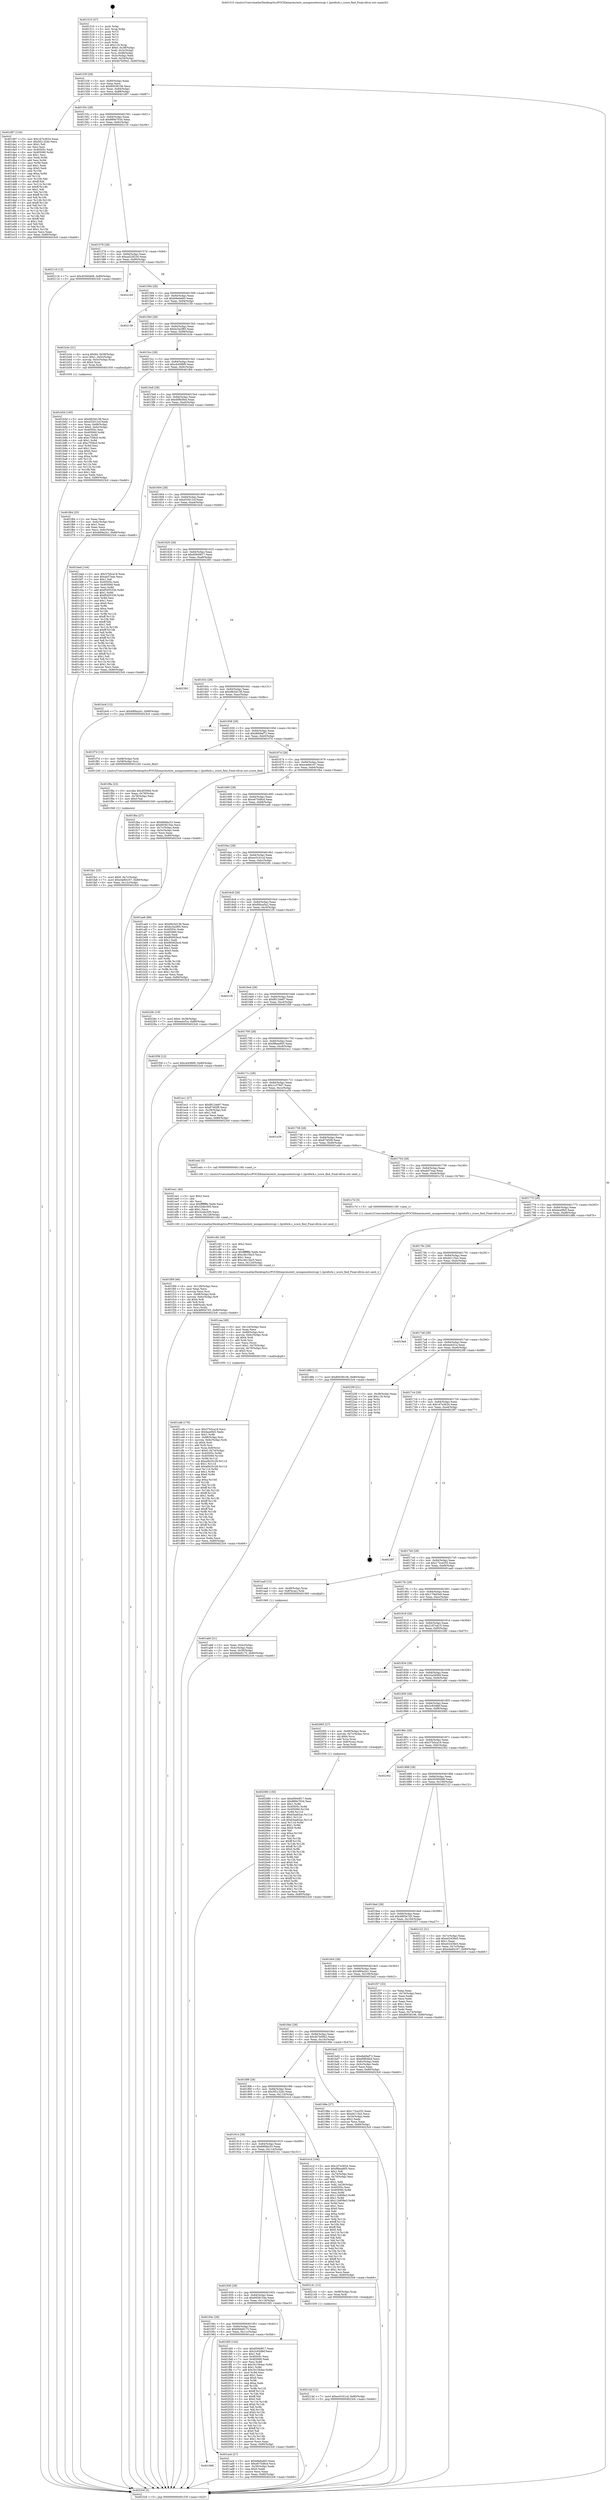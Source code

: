 digraph "0x401510" {
  label = "0x401510 (/mnt/c/Users/mathe/Desktop/tcc/POCII/binaries/extr_mongoosetestccgi-1.2prefork.c_score_find_Final-ollvm.out::main(0))"
  labelloc = "t"
  node[shape=record]

  Entry [label="",width=0.3,height=0.3,shape=circle,fillcolor=black,style=filled]
  "0x40153f" [label="{
     0x40153f [29]\l
     | [instrs]\l
     &nbsp;&nbsp;0x40153f \<+3\>: mov -0x80(%rbp),%eax\l
     &nbsp;&nbsp;0x401542 \<+2\>: mov %eax,%ecx\l
     &nbsp;&nbsp;0x401544 \<+6\>: sub $0x80038106,%ecx\l
     &nbsp;&nbsp;0x40154a \<+6\>: mov %eax,-0x84(%rbp)\l
     &nbsp;&nbsp;0x401550 \<+6\>: mov %ecx,-0x88(%rbp)\l
     &nbsp;&nbsp;0x401556 \<+6\>: je 0000000000401d97 \<main+0x887\>\l
  }"]
  "0x401d97" [label="{
     0x401d97 [134]\l
     | [instrs]\l
     &nbsp;&nbsp;0x401d97 \<+5\>: mov $0x167e3624,%eax\l
     &nbsp;&nbsp;0x401d9c \<+5\>: mov $0x5f2132dc,%ecx\l
     &nbsp;&nbsp;0x401da1 \<+2\>: mov $0x1,%dl\l
     &nbsp;&nbsp;0x401da3 \<+2\>: xor %esi,%esi\l
     &nbsp;&nbsp;0x401da5 \<+7\>: mov 0x40505c,%edi\l
     &nbsp;&nbsp;0x401dac \<+8\>: mov 0x405060,%r8d\l
     &nbsp;&nbsp;0x401db4 \<+3\>: sub $0x1,%esi\l
     &nbsp;&nbsp;0x401db7 \<+3\>: mov %edi,%r9d\l
     &nbsp;&nbsp;0x401dba \<+3\>: add %esi,%r9d\l
     &nbsp;&nbsp;0x401dbd \<+4\>: imul %r9d,%edi\l
     &nbsp;&nbsp;0x401dc1 \<+3\>: and $0x1,%edi\l
     &nbsp;&nbsp;0x401dc4 \<+3\>: cmp $0x0,%edi\l
     &nbsp;&nbsp;0x401dc7 \<+4\>: sete %r10b\l
     &nbsp;&nbsp;0x401dcb \<+4\>: cmp $0xa,%r8d\l
     &nbsp;&nbsp;0x401dcf \<+4\>: setl %r11b\l
     &nbsp;&nbsp;0x401dd3 \<+3\>: mov %r10b,%bl\l
     &nbsp;&nbsp;0x401dd6 \<+3\>: xor $0xff,%bl\l
     &nbsp;&nbsp;0x401dd9 \<+3\>: mov %r11b,%r14b\l
     &nbsp;&nbsp;0x401ddc \<+4\>: xor $0xff,%r14b\l
     &nbsp;&nbsp;0x401de0 \<+3\>: xor $0x1,%dl\l
     &nbsp;&nbsp;0x401de3 \<+3\>: mov %bl,%r15b\l
     &nbsp;&nbsp;0x401de6 \<+4\>: and $0xff,%r15b\l
     &nbsp;&nbsp;0x401dea \<+3\>: and %dl,%r10b\l
     &nbsp;&nbsp;0x401ded \<+3\>: mov %r14b,%r12b\l
     &nbsp;&nbsp;0x401df0 \<+4\>: and $0xff,%r12b\l
     &nbsp;&nbsp;0x401df4 \<+3\>: and %dl,%r11b\l
     &nbsp;&nbsp;0x401df7 \<+3\>: or %r10b,%r15b\l
     &nbsp;&nbsp;0x401dfa \<+3\>: or %r11b,%r12b\l
     &nbsp;&nbsp;0x401dfd \<+3\>: xor %r12b,%r15b\l
     &nbsp;&nbsp;0x401e00 \<+3\>: or %r14b,%bl\l
     &nbsp;&nbsp;0x401e03 \<+3\>: xor $0xff,%bl\l
     &nbsp;&nbsp;0x401e06 \<+3\>: or $0x1,%dl\l
     &nbsp;&nbsp;0x401e09 \<+2\>: and %dl,%bl\l
     &nbsp;&nbsp;0x401e0b \<+3\>: or %bl,%r15b\l
     &nbsp;&nbsp;0x401e0e \<+4\>: test $0x1,%r15b\l
     &nbsp;&nbsp;0x401e12 \<+3\>: cmovne %ecx,%eax\l
     &nbsp;&nbsp;0x401e15 \<+3\>: mov %eax,-0x80(%rbp)\l
     &nbsp;&nbsp;0x401e18 \<+5\>: jmp 00000000004023c6 \<main+0xeb6\>\l
  }"]
  "0x40155c" [label="{
     0x40155c [28]\l
     | [instrs]\l
     &nbsp;&nbsp;0x40155c \<+5\>: jmp 0000000000401561 \<main+0x51\>\l
     &nbsp;&nbsp;0x401561 \<+6\>: mov -0x84(%rbp),%eax\l
     &nbsp;&nbsp;0x401567 \<+5\>: sub $0x889e7034,%eax\l
     &nbsp;&nbsp;0x40156c \<+6\>: mov %eax,-0x8c(%rbp)\l
     &nbsp;&nbsp;0x401572 \<+6\>: je 0000000000402116 \<main+0xc06\>\l
  }"]
  Exit [label="",width=0.3,height=0.3,shape=circle,fillcolor=black,style=filled,peripheries=2]
  "0x402116" [label="{
     0x402116 [12]\l
     | [instrs]\l
     &nbsp;&nbsp;0x402116 \<+7\>: movl $0x45560dd8,-0x80(%rbp)\l
     &nbsp;&nbsp;0x40211d \<+5\>: jmp 00000000004023c6 \<main+0xeb6\>\l
  }"]
  "0x401578" [label="{
     0x401578 [28]\l
     | [instrs]\l
     &nbsp;&nbsp;0x401578 \<+5\>: jmp 000000000040157d \<main+0x6d\>\l
     &nbsp;&nbsp;0x40157d \<+6\>: mov -0x84(%rbp),%eax\l
     &nbsp;&nbsp;0x401583 \<+5\>: sub $0xaa528230,%eax\l
     &nbsp;&nbsp;0x401588 \<+6\>: mov %eax,-0x90(%rbp)\l
     &nbsp;&nbsp;0x40158e \<+6\>: je 0000000000402165 \<main+0xc55\>\l
  }"]
  "0x40214d" [label="{
     0x40214d [12]\l
     | [instrs]\l
     &nbsp;&nbsp;0x40214d \<+7\>: movl $0xec0161cd,-0x80(%rbp)\l
     &nbsp;&nbsp;0x402154 \<+5\>: jmp 00000000004023c6 \<main+0xeb6\>\l
  }"]
  "0x402165" [label="{
     0x402165\l
  }", style=dashed]
  "0x401594" [label="{
     0x401594 [28]\l
     | [instrs]\l
     &nbsp;&nbsp;0x401594 \<+5\>: jmp 0000000000401599 \<main+0x89\>\l
     &nbsp;&nbsp;0x401599 \<+6\>: mov -0x84(%rbp),%eax\l
     &nbsp;&nbsp;0x40159f \<+5\>: sub $0xb9e6afd3,%eax\l
     &nbsp;&nbsp;0x4015a4 \<+6\>: mov %eax,-0x94(%rbp)\l
     &nbsp;&nbsp;0x4015aa \<+6\>: je 0000000000402159 \<main+0xc49\>\l
  }"]
  "0x402080" [label="{
     0x402080 [150]\l
     | [instrs]\l
     &nbsp;&nbsp;0x402080 \<+5\>: mov $0xd5949f17,%edx\l
     &nbsp;&nbsp;0x402085 \<+5\>: mov $0x889e7034,%esi\l
     &nbsp;&nbsp;0x40208a \<+3\>: mov $0x1,%r8b\l
     &nbsp;&nbsp;0x40208d \<+8\>: mov 0x40505c,%r9d\l
     &nbsp;&nbsp;0x402095 \<+8\>: mov 0x405060,%r10d\l
     &nbsp;&nbsp;0x40209d \<+3\>: mov %r9d,%r11d\l
     &nbsp;&nbsp;0x4020a0 \<+7\>: add $0xb3aa62ac,%r11d\l
     &nbsp;&nbsp;0x4020a7 \<+4\>: sub $0x1,%r11d\l
     &nbsp;&nbsp;0x4020ab \<+7\>: sub $0xb3aa62ac,%r11d\l
     &nbsp;&nbsp;0x4020b2 \<+4\>: imul %r11d,%r9d\l
     &nbsp;&nbsp;0x4020b6 \<+4\>: and $0x1,%r9d\l
     &nbsp;&nbsp;0x4020ba \<+4\>: cmp $0x0,%r9d\l
     &nbsp;&nbsp;0x4020be \<+3\>: sete %bl\l
     &nbsp;&nbsp;0x4020c1 \<+4\>: cmp $0xa,%r10d\l
     &nbsp;&nbsp;0x4020c5 \<+4\>: setl %r14b\l
     &nbsp;&nbsp;0x4020c9 \<+3\>: mov %bl,%r15b\l
     &nbsp;&nbsp;0x4020cc \<+4\>: xor $0xff,%r15b\l
     &nbsp;&nbsp;0x4020d0 \<+3\>: mov %r14b,%r12b\l
     &nbsp;&nbsp;0x4020d3 \<+4\>: xor $0xff,%r12b\l
     &nbsp;&nbsp;0x4020d7 \<+4\>: xor $0x0,%r8b\l
     &nbsp;&nbsp;0x4020db \<+3\>: mov %r15b,%r13b\l
     &nbsp;&nbsp;0x4020de \<+4\>: and $0x0,%r13b\l
     &nbsp;&nbsp;0x4020e2 \<+3\>: and %r8b,%bl\l
     &nbsp;&nbsp;0x4020e5 \<+3\>: mov %r12b,%al\l
     &nbsp;&nbsp;0x4020e8 \<+2\>: and $0x0,%al\l
     &nbsp;&nbsp;0x4020ea \<+3\>: and %r8b,%r14b\l
     &nbsp;&nbsp;0x4020ed \<+3\>: or %bl,%r13b\l
     &nbsp;&nbsp;0x4020f0 \<+3\>: or %r14b,%al\l
     &nbsp;&nbsp;0x4020f3 \<+3\>: xor %al,%r13b\l
     &nbsp;&nbsp;0x4020f6 \<+3\>: or %r12b,%r15b\l
     &nbsp;&nbsp;0x4020f9 \<+4\>: xor $0xff,%r15b\l
     &nbsp;&nbsp;0x4020fd \<+4\>: or $0x0,%r8b\l
     &nbsp;&nbsp;0x402101 \<+3\>: and %r8b,%r15b\l
     &nbsp;&nbsp;0x402104 \<+3\>: or %r15b,%r13b\l
     &nbsp;&nbsp;0x402107 \<+4\>: test $0x1,%r13b\l
     &nbsp;&nbsp;0x40210b \<+3\>: cmovne %esi,%edx\l
     &nbsp;&nbsp;0x40210e \<+3\>: mov %edx,-0x80(%rbp)\l
     &nbsp;&nbsp;0x402111 \<+5\>: jmp 00000000004023c6 \<main+0xeb6\>\l
  }"]
  "0x402159" [label="{
     0x402159\l
  }", style=dashed]
  "0x4015b0" [label="{
     0x4015b0 [28]\l
     | [instrs]\l
     &nbsp;&nbsp;0x4015b0 \<+5\>: jmp 00000000004015b5 \<main+0xa5\>\l
     &nbsp;&nbsp;0x4015b5 \<+6\>: mov -0x84(%rbp),%eax\l
     &nbsp;&nbsp;0x4015bb \<+5\>: sub $0xbc5a2f65,%eax\l
     &nbsp;&nbsp;0x4015c0 \<+6\>: mov %eax,-0x98(%rbp)\l
     &nbsp;&nbsp;0x4015c6 \<+6\>: je 0000000000401b3e \<main+0x62e\>\l
  }"]
  "0x401fa1" [label="{
     0x401fa1 [25]\l
     | [instrs]\l
     &nbsp;&nbsp;0x401fa1 \<+7\>: movl $0x0,-0x7c(%rbp)\l
     &nbsp;&nbsp;0x401fa8 \<+7\>: movl $0xe4e84167,-0x80(%rbp)\l
     &nbsp;&nbsp;0x401faf \<+6\>: mov %eax,-0x12c(%rbp)\l
     &nbsp;&nbsp;0x401fb5 \<+5\>: jmp 00000000004023c6 \<main+0xeb6\>\l
  }"]
  "0x401b3e" [label="{
     0x401b3e [31]\l
     | [instrs]\l
     &nbsp;&nbsp;0x401b3e \<+8\>: movq $0x64,-0x58(%rbp)\l
     &nbsp;&nbsp;0x401b46 \<+7\>: movl $0x1,-0x5c(%rbp)\l
     &nbsp;&nbsp;0x401b4d \<+4\>: movslq -0x5c(%rbp),%rax\l
     &nbsp;&nbsp;0x401b51 \<+4\>: shl $0x4,%rax\l
     &nbsp;&nbsp;0x401b55 \<+3\>: mov %rax,%rdi\l
     &nbsp;&nbsp;0x401b58 \<+5\>: call 0000000000401050 \<malloc@plt\>\l
     | [calls]\l
     &nbsp;&nbsp;0x401050 \{1\} (unknown)\l
  }"]
  "0x4015cc" [label="{
     0x4015cc [28]\l
     | [instrs]\l
     &nbsp;&nbsp;0x4015cc \<+5\>: jmp 00000000004015d1 \<main+0xc1\>\l
     &nbsp;&nbsp;0x4015d1 \<+6\>: mov -0x84(%rbp),%eax\l
     &nbsp;&nbsp;0x4015d7 \<+5\>: sub $0xcb45f6f0,%eax\l
     &nbsp;&nbsp;0x4015dc \<+6\>: mov %eax,-0x9c(%rbp)\l
     &nbsp;&nbsp;0x4015e2 \<+6\>: je 0000000000401f64 \<main+0xa54\>\l
  }"]
  "0x401f8a" [label="{
     0x401f8a [23]\l
     | [instrs]\l
     &nbsp;&nbsp;0x401f8a \<+10\>: movabs $0x4030b6,%rdi\l
     &nbsp;&nbsp;0x401f94 \<+3\>: mov %eax,-0x78(%rbp)\l
     &nbsp;&nbsp;0x401f97 \<+3\>: mov -0x78(%rbp),%esi\l
     &nbsp;&nbsp;0x401f9a \<+2\>: mov $0x0,%al\l
     &nbsp;&nbsp;0x401f9c \<+5\>: call 0000000000401040 \<printf@plt\>\l
     | [calls]\l
     &nbsp;&nbsp;0x401040 \{1\} (unknown)\l
  }"]
  "0x401f64" [label="{
     0x401f64 [25]\l
     | [instrs]\l
     &nbsp;&nbsp;0x401f64 \<+2\>: xor %eax,%eax\l
     &nbsp;&nbsp;0x401f66 \<+3\>: mov -0x6c(%rbp),%ecx\l
     &nbsp;&nbsp;0x401f69 \<+3\>: sub $0x1,%eax\l
     &nbsp;&nbsp;0x401f6c \<+2\>: sub %eax,%ecx\l
     &nbsp;&nbsp;0x401f6e \<+3\>: mov %ecx,-0x6c(%rbp)\l
     &nbsp;&nbsp;0x401f71 \<+7\>: movl $0x48f4a2e1,-0x80(%rbp)\l
     &nbsp;&nbsp;0x401f78 \<+5\>: jmp 00000000004023c6 \<main+0xeb6\>\l
  }"]
  "0x4015e8" [label="{
     0x4015e8 [28]\l
     | [instrs]\l
     &nbsp;&nbsp;0x4015e8 \<+5\>: jmp 00000000004015ed \<main+0xdd\>\l
     &nbsp;&nbsp;0x4015ed \<+6\>: mov -0x84(%rbp),%eax\l
     &nbsp;&nbsp;0x4015f3 \<+5\>: sub $0xd0fb5fe4,%eax\l
     &nbsp;&nbsp;0x4015f8 \<+6\>: mov %eax,-0xa0(%rbp)\l
     &nbsp;&nbsp;0x4015fe \<+6\>: je 0000000000401bed \<main+0x6dd\>\l
  }"]
  "0x401f09" [label="{
     0x401f09 [46]\l
     | [instrs]\l
     &nbsp;&nbsp;0x401f09 \<+6\>: mov -0x128(%rbp),%ecx\l
     &nbsp;&nbsp;0x401f0f \<+3\>: imul %eax,%ecx\l
     &nbsp;&nbsp;0x401f12 \<+3\>: movslq %ecx,%rsi\l
     &nbsp;&nbsp;0x401f15 \<+4\>: mov -0x68(%rbp),%rdi\l
     &nbsp;&nbsp;0x401f19 \<+4\>: movslq -0x6c(%rbp),%r8\l
     &nbsp;&nbsp;0x401f1d \<+4\>: shl $0x4,%r8\l
     &nbsp;&nbsp;0x401f21 \<+3\>: add %r8,%rdi\l
     &nbsp;&nbsp;0x401f24 \<+4\>: mov 0x8(%rdi),%rdi\l
     &nbsp;&nbsp;0x401f28 \<+3\>: mov %rsi,(%rdi)\l
     &nbsp;&nbsp;0x401f2b \<+7\>: movl $0x4895e7d3,-0x80(%rbp)\l
     &nbsp;&nbsp;0x401f32 \<+5\>: jmp 00000000004023c6 \<main+0xeb6\>\l
  }"]
  "0x401bed" [label="{
     0x401bed [144]\l
     | [instrs]\l
     &nbsp;&nbsp;0x401bed \<+5\>: mov $0x37b5ca19,%eax\l
     &nbsp;&nbsp;0x401bf2 \<+5\>: mov $0xab57eae,%ecx\l
     &nbsp;&nbsp;0x401bf7 \<+2\>: mov $0x1,%dl\l
     &nbsp;&nbsp;0x401bf9 \<+7\>: mov 0x40505c,%esi\l
     &nbsp;&nbsp;0x401c00 \<+7\>: mov 0x405060,%edi\l
     &nbsp;&nbsp;0x401c07 \<+3\>: mov %esi,%r8d\l
     &nbsp;&nbsp;0x401c0a \<+7\>: add $0xf5455336,%r8d\l
     &nbsp;&nbsp;0x401c11 \<+4\>: sub $0x1,%r8d\l
     &nbsp;&nbsp;0x401c15 \<+7\>: sub $0xf5455336,%r8d\l
     &nbsp;&nbsp;0x401c1c \<+4\>: imul %r8d,%esi\l
     &nbsp;&nbsp;0x401c20 \<+3\>: and $0x1,%esi\l
     &nbsp;&nbsp;0x401c23 \<+3\>: cmp $0x0,%esi\l
     &nbsp;&nbsp;0x401c26 \<+4\>: sete %r9b\l
     &nbsp;&nbsp;0x401c2a \<+3\>: cmp $0xa,%edi\l
     &nbsp;&nbsp;0x401c2d \<+4\>: setl %r10b\l
     &nbsp;&nbsp;0x401c31 \<+3\>: mov %r9b,%r11b\l
     &nbsp;&nbsp;0x401c34 \<+4\>: xor $0xff,%r11b\l
     &nbsp;&nbsp;0x401c38 \<+3\>: mov %r10b,%bl\l
     &nbsp;&nbsp;0x401c3b \<+3\>: xor $0xff,%bl\l
     &nbsp;&nbsp;0x401c3e \<+3\>: xor $0x1,%dl\l
     &nbsp;&nbsp;0x401c41 \<+3\>: mov %r11b,%r14b\l
     &nbsp;&nbsp;0x401c44 \<+4\>: and $0xff,%r14b\l
     &nbsp;&nbsp;0x401c48 \<+3\>: and %dl,%r9b\l
     &nbsp;&nbsp;0x401c4b \<+3\>: mov %bl,%r15b\l
     &nbsp;&nbsp;0x401c4e \<+4\>: and $0xff,%r15b\l
     &nbsp;&nbsp;0x401c52 \<+3\>: and %dl,%r10b\l
     &nbsp;&nbsp;0x401c55 \<+3\>: or %r9b,%r14b\l
     &nbsp;&nbsp;0x401c58 \<+3\>: or %r10b,%r15b\l
     &nbsp;&nbsp;0x401c5b \<+3\>: xor %r15b,%r14b\l
     &nbsp;&nbsp;0x401c5e \<+3\>: or %bl,%r11b\l
     &nbsp;&nbsp;0x401c61 \<+4\>: xor $0xff,%r11b\l
     &nbsp;&nbsp;0x401c65 \<+3\>: or $0x1,%dl\l
     &nbsp;&nbsp;0x401c68 \<+3\>: and %dl,%r11b\l
     &nbsp;&nbsp;0x401c6b \<+3\>: or %r11b,%r14b\l
     &nbsp;&nbsp;0x401c6e \<+4\>: test $0x1,%r14b\l
     &nbsp;&nbsp;0x401c72 \<+3\>: cmovne %ecx,%eax\l
     &nbsp;&nbsp;0x401c75 \<+3\>: mov %eax,-0x80(%rbp)\l
     &nbsp;&nbsp;0x401c78 \<+5\>: jmp 00000000004023c6 \<main+0xeb6\>\l
  }"]
  "0x401604" [label="{
     0x401604 [28]\l
     | [instrs]\l
     &nbsp;&nbsp;0x401604 \<+5\>: jmp 0000000000401609 \<main+0xf9\>\l
     &nbsp;&nbsp;0x401609 \<+6\>: mov -0x84(%rbp),%eax\l
     &nbsp;&nbsp;0x40160f \<+5\>: sub $0xd33012cf,%eax\l
     &nbsp;&nbsp;0x401614 \<+6\>: mov %eax,-0xa4(%rbp)\l
     &nbsp;&nbsp;0x40161a \<+6\>: je 0000000000401bc6 \<main+0x6b6\>\l
  }"]
  "0x401ee1" [label="{
     0x401ee1 [40]\l
     | [instrs]\l
     &nbsp;&nbsp;0x401ee1 \<+5\>: mov $0x2,%ecx\l
     &nbsp;&nbsp;0x401ee6 \<+1\>: cltd\l
     &nbsp;&nbsp;0x401ee7 \<+2\>: idiv %ecx\l
     &nbsp;&nbsp;0x401ee9 \<+6\>: imul $0xfffffffe,%edx,%ecx\l
     &nbsp;&nbsp;0x401eef \<+6\>: sub $0x32ebc505,%ecx\l
     &nbsp;&nbsp;0x401ef5 \<+3\>: add $0x1,%ecx\l
     &nbsp;&nbsp;0x401ef8 \<+6\>: add $0x32ebc505,%ecx\l
     &nbsp;&nbsp;0x401efe \<+6\>: mov %ecx,-0x128(%rbp)\l
     &nbsp;&nbsp;0x401f04 \<+5\>: call 0000000000401160 \<next_i\>\l
     | [calls]\l
     &nbsp;&nbsp;0x401160 \{1\} (/mnt/c/Users/mathe/Desktop/tcc/POCII/binaries/extr_mongoosetestccgi-1.2prefork.c_score_find_Final-ollvm.out::next_i)\l
  }"]
  "0x401bc6" [label="{
     0x401bc6 [12]\l
     | [instrs]\l
     &nbsp;&nbsp;0x401bc6 \<+7\>: movl $0x48f4a2e1,-0x80(%rbp)\l
     &nbsp;&nbsp;0x401bcd \<+5\>: jmp 00000000004023c6 \<main+0xeb6\>\l
  }"]
  "0x401620" [label="{
     0x401620 [28]\l
     | [instrs]\l
     &nbsp;&nbsp;0x401620 \<+5\>: jmp 0000000000401625 \<main+0x115\>\l
     &nbsp;&nbsp;0x401625 \<+6\>: mov -0x84(%rbp),%eax\l
     &nbsp;&nbsp;0x40162b \<+5\>: sub $0xd5949f17,%eax\l
     &nbsp;&nbsp;0x401630 \<+6\>: mov %eax,-0xa8(%rbp)\l
     &nbsp;&nbsp;0x401636 \<+6\>: je 0000000000402393 \<main+0xe83\>\l
  }"]
  "0x401cdb" [label="{
     0x401cdb [176]\l
     | [instrs]\l
     &nbsp;&nbsp;0x401cdb \<+5\>: mov $0x37b5ca19,%ecx\l
     &nbsp;&nbsp;0x401ce0 \<+5\>: mov $0xbea0fe5,%edx\l
     &nbsp;&nbsp;0x401ce5 \<+3\>: mov $0x1,%r8b\l
     &nbsp;&nbsp;0x401ce8 \<+4\>: mov -0x68(%rbp),%rsi\l
     &nbsp;&nbsp;0x401cec \<+4\>: movslq -0x6c(%rbp),%rdi\l
     &nbsp;&nbsp;0x401cf0 \<+4\>: shl $0x4,%rdi\l
     &nbsp;&nbsp;0x401cf4 \<+3\>: add %rdi,%rsi\l
     &nbsp;&nbsp;0x401cf7 \<+4\>: mov %rax,0x8(%rsi)\l
     &nbsp;&nbsp;0x401cfb \<+7\>: movl $0x0,-0x74(%rbp)\l
     &nbsp;&nbsp;0x401d02 \<+8\>: mov 0x40505c,%r9d\l
     &nbsp;&nbsp;0x401d0a \<+8\>: mov 0x405060,%r10d\l
     &nbsp;&nbsp;0x401d12 \<+3\>: mov %r9d,%r11d\l
     &nbsp;&nbsp;0x401d15 \<+7\>: sub $0xa0b25c28,%r11d\l
     &nbsp;&nbsp;0x401d1c \<+4\>: sub $0x1,%r11d\l
     &nbsp;&nbsp;0x401d20 \<+7\>: add $0xa0b25c28,%r11d\l
     &nbsp;&nbsp;0x401d27 \<+4\>: imul %r11d,%r9d\l
     &nbsp;&nbsp;0x401d2b \<+4\>: and $0x1,%r9d\l
     &nbsp;&nbsp;0x401d2f \<+4\>: cmp $0x0,%r9d\l
     &nbsp;&nbsp;0x401d33 \<+3\>: sete %bl\l
     &nbsp;&nbsp;0x401d36 \<+4\>: cmp $0xa,%r10d\l
     &nbsp;&nbsp;0x401d3a \<+4\>: setl %r14b\l
     &nbsp;&nbsp;0x401d3e \<+3\>: mov %bl,%r15b\l
     &nbsp;&nbsp;0x401d41 \<+4\>: xor $0xff,%r15b\l
     &nbsp;&nbsp;0x401d45 \<+3\>: mov %r14b,%r12b\l
     &nbsp;&nbsp;0x401d48 \<+4\>: xor $0xff,%r12b\l
     &nbsp;&nbsp;0x401d4c \<+4\>: xor $0x1,%r8b\l
     &nbsp;&nbsp;0x401d50 \<+3\>: mov %r15b,%r13b\l
     &nbsp;&nbsp;0x401d53 \<+4\>: and $0xff,%r13b\l
     &nbsp;&nbsp;0x401d57 \<+3\>: and %r8b,%bl\l
     &nbsp;&nbsp;0x401d5a \<+3\>: mov %r12b,%al\l
     &nbsp;&nbsp;0x401d5d \<+2\>: and $0xff,%al\l
     &nbsp;&nbsp;0x401d5f \<+3\>: and %r8b,%r14b\l
     &nbsp;&nbsp;0x401d62 \<+3\>: or %bl,%r13b\l
     &nbsp;&nbsp;0x401d65 \<+3\>: or %r14b,%al\l
     &nbsp;&nbsp;0x401d68 \<+3\>: xor %al,%r13b\l
     &nbsp;&nbsp;0x401d6b \<+3\>: or %r12b,%r15b\l
     &nbsp;&nbsp;0x401d6e \<+4\>: xor $0xff,%r15b\l
     &nbsp;&nbsp;0x401d72 \<+4\>: or $0x1,%r8b\l
     &nbsp;&nbsp;0x401d76 \<+3\>: and %r8b,%r15b\l
     &nbsp;&nbsp;0x401d79 \<+3\>: or %r15b,%r13b\l
     &nbsp;&nbsp;0x401d7c \<+4\>: test $0x1,%r13b\l
     &nbsp;&nbsp;0x401d80 \<+3\>: cmovne %edx,%ecx\l
     &nbsp;&nbsp;0x401d83 \<+3\>: mov %ecx,-0x80(%rbp)\l
     &nbsp;&nbsp;0x401d86 \<+5\>: jmp 00000000004023c6 \<main+0xeb6\>\l
  }"]
  "0x402393" [label="{
     0x402393\l
  }", style=dashed]
  "0x40163c" [label="{
     0x40163c [28]\l
     | [instrs]\l
     &nbsp;&nbsp;0x40163c \<+5\>: jmp 0000000000401641 \<main+0x131\>\l
     &nbsp;&nbsp;0x401641 \<+6\>: mov -0x84(%rbp),%eax\l
     &nbsp;&nbsp;0x401647 \<+5\>: sub $0xd9c5d138,%eax\l
     &nbsp;&nbsp;0x40164c \<+6\>: mov %eax,-0xac(%rbp)\l
     &nbsp;&nbsp;0x401652 \<+6\>: je 00000000004022cc \<main+0xdbc\>\l
  }"]
  "0x401caa" [label="{
     0x401caa [49]\l
     | [instrs]\l
     &nbsp;&nbsp;0x401caa \<+6\>: mov -0x124(%rbp),%ecx\l
     &nbsp;&nbsp;0x401cb0 \<+3\>: imul %eax,%ecx\l
     &nbsp;&nbsp;0x401cb3 \<+4\>: mov -0x68(%rbp),%rsi\l
     &nbsp;&nbsp;0x401cb7 \<+4\>: movslq -0x6c(%rbp),%rdi\l
     &nbsp;&nbsp;0x401cbb \<+4\>: shl $0x4,%rdi\l
     &nbsp;&nbsp;0x401cbf \<+3\>: add %rdi,%rsi\l
     &nbsp;&nbsp;0x401cc2 \<+2\>: mov %ecx,(%rsi)\l
     &nbsp;&nbsp;0x401cc4 \<+7\>: movl $0x1,-0x70(%rbp)\l
     &nbsp;&nbsp;0x401ccb \<+4\>: movslq -0x70(%rbp),%rsi\l
     &nbsp;&nbsp;0x401ccf \<+4\>: shl $0x3,%rsi\l
     &nbsp;&nbsp;0x401cd3 \<+3\>: mov %rsi,%rdi\l
     &nbsp;&nbsp;0x401cd6 \<+5\>: call 0000000000401050 \<malloc@plt\>\l
     | [calls]\l
     &nbsp;&nbsp;0x401050 \{1\} (unknown)\l
  }"]
  "0x4022cc" [label="{
     0x4022cc\l
  }", style=dashed]
  "0x401658" [label="{
     0x401658 [28]\l
     | [instrs]\l
     &nbsp;&nbsp;0x401658 \<+5\>: jmp 000000000040165d \<main+0x14d\>\l
     &nbsp;&nbsp;0x40165d \<+6\>: mov -0x84(%rbp),%eax\l
     &nbsp;&nbsp;0x401663 \<+5\>: sub $0xdb69ef72,%eax\l
     &nbsp;&nbsp;0x401668 \<+6\>: mov %eax,-0xb0(%rbp)\l
     &nbsp;&nbsp;0x40166e \<+6\>: je 0000000000401f7d \<main+0xa6d\>\l
  }"]
  "0x401c82" [label="{
     0x401c82 [40]\l
     | [instrs]\l
     &nbsp;&nbsp;0x401c82 \<+5\>: mov $0x2,%ecx\l
     &nbsp;&nbsp;0x401c87 \<+1\>: cltd\l
     &nbsp;&nbsp;0x401c88 \<+2\>: idiv %ecx\l
     &nbsp;&nbsp;0x401c8a \<+6\>: imul $0xfffffffe,%edx,%ecx\l
     &nbsp;&nbsp;0x401c90 \<+6\>: sub $0xc4b15bc5,%ecx\l
     &nbsp;&nbsp;0x401c96 \<+3\>: add $0x1,%ecx\l
     &nbsp;&nbsp;0x401c99 \<+6\>: add $0xc4b15bc5,%ecx\l
     &nbsp;&nbsp;0x401c9f \<+6\>: mov %ecx,-0x124(%rbp)\l
     &nbsp;&nbsp;0x401ca5 \<+5\>: call 0000000000401160 \<next_i\>\l
     | [calls]\l
     &nbsp;&nbsp;0x401160 \{1\} (/mnt/c/Users/mathe/Desktop/tcc/POCII/binaries/extr_mongoosetestccgi-1.2prefork.c_score_find_Final-ollvm.out::next_i)\l
  }"]
  "0x401f7d" [label="{
     0x401f7d [13]\l
     | [instrs]\l
     &nbsp;&nbsp;0x401f7d \<+4\>: mov -0x68(%rbp),%rdi\l
     &nbsp;&nbsp;0x401f81 \<+4\>: mov -0x58(%rbp),%rsi\l
     &nbsp;&nbsp;0x401f85 \<+5\>: call 0000000000401240 \<score_find\>\l
     | [calls]\l
     &nbsp;&nbsp;0x401240 \{1\} (/mnt/c/Users/mathe/Desktop/tcc/POCII/binaries/extr_mongoosetestccgi-1.2prefork.c_score_find_Final-ollvm.out::score_find)\l
  }"]
  "0x401674" [label="{
     0x401674 [28]\l
     | [instrs]\l
     &nbsp;&nbsp;0x401674 \<+5\>: jmp 0000000000401679 \<main+0x169\>\l
     &nbsp;&nbsp;0x401679 \<+6\>: mov -0x84(%rbp),%eax\l
     &nbsp;&nbsp;0x40167f \<+5\>: sub $0xe4e84167,%eax\l
     &nbsp;&nbsp;0x401684 \<+6\>: mov %eax,-0xb4(%rbp)\l
     &nbsp;&nbsp;0x40168a \<+6\>: je 0000000000401fba \<main+0xaaa\>\l
  }"]
  "0x401b5d" [label="{
     0x401b5d [105]\l
     | [instrs]\l
     &nbsp;&nbsp;0x401b5d \<+5\>: mov $0xd9c5d138,%ecx\l
     &nbsp;&nbsp;0x401b62 \<+5\>: mov $0xd33012cf,%edx\l
     &nbsp;&nbsp;0x401b67 \<+4\>: mov %rax,-0x68(%rbp)\l
     &nbsp;&nbsp;0x401b6b \<+7\>: movl $0x0,-0x6c(%rbp)\l
     &nbsp;&nbsp;0x401b72 \<+7\>: mov 0x40505c,%esi\l
     &nbsp;&nbsp;0x401b79 \<+8\>: mov 0x405060,%r8d\l
     &nbsp;&nbsp;0x401b81 \<+3\>: mov %esi,%r9d\l
     &nbsp;&nbsp;0x401b84 \<+7\>: add $0xc7f38c0,%r9d\l
     &nbsp;&nbsp;0x401b8b \<+4\>: sub $0x1,%r9d\l
     &nbsp;&nbsp;0x401b8f \<+7\>: sub $0xc7f38c0,%r9d\l
     &nbsp;&nbsp;0x401b96 \<+4\>: imul %r9d,%esi\l
     &nbsp;&nbsp;0x401b9a \<+3\>: and $0x1,%esi\l
     &nbsp;&nbsp;0x401b9d \<+3\>: cmp $0x0,%esi\l
     &nbsp;&nbsp;0x401ba0 \<+4\>: sete %r10b\l
     &nbsp;&nbsp;0x401ba4 \<+4\>: cmp $0xa,%r8d\l
     &nbsp;&nbsp;0x401ba8 \<+4\>: setl %r11b\l
     &nbsp;&nbsp;0x401bac \<+3\>: mov %r10b,%bl\l
     &nbsp;&nbsp;0x401baf \<+3\>: and %r11b,%bl\l
     &nbsp;&nbsp;0x401bb2 \<+3\>: xor %r11b,%r10b\l
     &nbsp;&nbsp;0x401bb5 \<+3\>: or %r10b,%bl\l
     &nbsp;&nbsp;0x401bb8 \<+3\>: test $0x1,%bl\l
     &nbsp;&nbsp;0x401bbb \<+3\>: cmovne %edx,%ecx\l
     &nbsp;&nbsp;0x401bbe \<+3\>: mov %ecx,-0x80(%rbp)\l
     &nbsp;&nbsp;0x401bc1 \<+5\>: jmp 00000000004023c6 \<main+0xeb6\>\l
  }"]
  "0x401fba" [label="{
     0x401fba [27]\l
     | [instrs]\l
     &nbsp;&nbsp;0x401fba \<+5\>: mov $0x66f4bc53,%eax\l
     &nbsp;&nbsp;0x401fbf \<+5\>: mov $0x6938154e,%ecx\l
     &nbsp;&nbsp;0x401fc4 \<+3\>: mov -0x7c(%rbp),%edx\l
     &nbsp;&nbsp;0x401fc7 \<+3\>: cmp -0x5c(%rbp),%edx\l
     &nbsp;&nbsp;0x401fca \<+3\>: cmovl %ecx,%eax\l
     &nbsp;&nbsp;0x401fcd \<+3\>: mov %eax,-0x80(%rbp)\l
     &nbsp;&nbsp;0x401fd0 \<+5\>: jmp 00000000004023c6 \<main+0xeb6\>\l
  }"]
  "0x401690" [label="{
     0x401690 [28]\l
     | [instrs]\l
     &nbsp;&nbsp;0x401690 \<+5\>: jmp 0000000000401695 \<main+0x185\>\l
     &nbsp;&nbsp;0x401695 \<+6\>: mov -0x84(%rbp),%eax\l
     &nbsp;&nbsp;0x40169b \<+5\>: sub $0xe675d8cd,%eax\l
     &nbsp;&nbsp;0x4016a0 \<+6\>: mov %eax,-0xb8(%rbp)\l
     &nbsp;&nbsp;0x4016a6 \<+6\>: je 0000000000401ae6 \<main+0x5d6\>\l
  }"]
  "0x401968" [label="{
     0x401968\l
  }", style=dashed]
  "0x401ae6" [label="{
     0x401ae6 [88]\l
     | [instrs]\l
     &nbsp;&nbsp;0x401ae6 \<+5\>: mov $0xd9c5d138,%eax\l
     &nbsp;&nbsp;0x401aeb \<+5\>: mov $0xbc5a2f65,%ecx\l
     &nbsp;&nbsp;0x401af0 \<+7\>: mov 0x40505c,%edx\l
     &nbsp;&nbsp;0x401af7 \<+7\>: mov 0x405060,%esi\l
     &nbsp;&nbsp;0x401afe \<+2\>: mov %edx,%edi\l
     &nbsp;&nbsp;0x401b00 \<+6\>: add $0x86082bcd,%edi\l
     &nbsp;&nbsp;0x401b06 \<+3\>: sub $0x1,%edi\l
     &nbsp;&nbsp;0x401b09 \<+6\>: sub $0x86082bcd,%edi\l
     &nbsp;&nbsp;0x401b0f \<+3\>: imul %edi,%edx\l
     &nbsp;&nbsp;0x401b12 \<+3\>: and $0x1,%edx\l
     &nbsp;&nbsp;0x401b15 \<+3\>: cmp $0x0,%edx\l
     &nbsp;&nbsp;0x401b18 \<+4\>: sete %r8b\l
     &nbsp;&nbsp;0x401b1c \<+3\>: cmp $0xa,%esi\l
     &nbsp;&nbsp;0x401b1f \<+4\>: setl %r9b\l
     &nbsp;&nbsp;0x401b23 \<+3\>: mov %r8b,%r10b\l
     &nbsp;&nbsp;0x401b26 \<+3\>: and %r9b,%r10b\l
     &nbsp;&nbsp;0x401b29 \<+3\>: xor %r9b,%r8b\l
     &nbsp;&nbsp;0x401b2c \<+3\>: or %r8b,%r10b\l
     &nbsp;&nbsp;0x401b2f \<+4\>: test $0x1,%r10b\l
     &nbsp;&nbsp;0x401b33 \<+3\>: cmovne %ecx,%eax\l
     &nbsp;&nbsp;0x401b36 \<+3\>: mov %eax,-0x80(%rbp)\l
     &nbsp;&nbsp;0x401b39 \<+5\>: jmp 00000000004023c6 \<main+0xeb6\>\l
  }"]
  "0x4016ac" [label="{
     0x4016ac [28]\l
     | [instrs]\l
     &nbsp;&nbsp;0x4016ac \<+5\>: jmp 00000000004016b1 \<main+0x1a1\>\l
     &nbsp;&nbsp;0x4016b1 \<+6\>: mov -0x84(%rbp),%eax\l
     &nbsp;&nbsp;0x4016b7 \<+5\>: sub $0xec0161cd,%eax\l
     &nbsp;&nbsp;0x4016bc \<+6\>: mov %eax,-0xbc(%rbp)\l
     &nbsp;&nbsp;0x4016c2 \<+6\>: je 000000000040228c \<main+0xd7c\>\l
  }"]
  "0x401acb" [label="{
     0x401acb [27]\l
     | [instrs]\l
     &nbsp;&nbsp;0x401acb \<+5\>: mov $0xb9e6afd3,%eax\l
     &nbsp;&nbsp;0x401ad0 \<+5\>: mov $0xe675d8cd,%ecx\l
     &nbsp;&nbsp;0x401ad5 \<+3\>: mov -0x30(%rbp),%edx\l
     &nbsp;&nbsp;0x401ad8 \<+3\>: cmp $0x0,%edx\l
     &nbsp;&nbsp;0x401adb \<+3\>: cmove %ecx,%eax\l
     &nbsp;&nbsp;0x401ade \<+3\>: mov %eax,-0x80(%rbp)\l
     &nbsp;&nbsp;0x401ae1 \<+5\>: jmp 00000000004023c6 \<main+0xeb6\>\l
  }"]
  "0x40228c" [label="{
     0x40228c [19]\l
     | [instrs]\l
     &nbsp;&nbsp;0x40228c \<+7\>: movl $0x0,-0x38(%rbp)\l
     &nbsp;&nbsp;0x402293 \<+7\>: movl $0xea4cf1a,-0x80(%rbp)\l
     &nbsp;&nbsp;0x40229a \<+5\>: jmp 00000000004023c6 \<main+0xeb6\>\l
  }"]
  "0x4016c8" [label="{
     0x4016c8 [28]\l
     | [instrs]\l
     &nbsp;&nbsp;0x4016c8 \<+5\>: jmp 00000000004016cd \<main+0x1bd\>\l
     &nbsp;&nbsp;0x4016cd \<+6\>: mov -0x84(%rbp),%eax\l
     &nbsp;&nbsp;0x4016d3 \<+5\>: sub $0xf0bca5a2,%eax\l
     &nbsp;&nbsp;0x4016d8 \<+6\>: mov %eax,-0xc0(%rbp)\l
     &nbsp;&nbsp;0x4016de \<+6\>: je 00000000004021f5 \<main+0xce5\>\l
  }"]
  "0x40194c" [label="{
     0x40194c [28]\l
     | [instrs]\l
     &nbsp;&nbsp;0x40194c \<+5\>: jmp 0000000000401951 \<main+0x441\>\l
     &nbsp;&nbsp;0x401951 \<+6\>: mov -0x84(%rbp),%eax\l
     &nbsp;&nbsp;0x401957 \<+5\>: sub $0x69de6175,%eax\l
     &nbsp;&nbsp;0x40195c \<+6\>: mov %eax,-0x11c(%rbp)\l
     &nbsp;&nbsp;0x401962 \<+6\>: je 0000000000401acb \<main+0x5bb\>\l
  }"]
  "0x4021f5" [label="{
     0x4021f5\l
  }", style=dashed]
  "0x4016e4" [label="{
     0x4016e4 [28]\l
     | [instrs]\l
     &nbsp;&nbsp;0x4016e4 \<+5\>: jmp 00000000004016e9 \<main+0x1d9\>\l
     &nbsp;&nbsp;0x4016e9 \<+6\>: mov -0x84(%rbp),%eax\l
     &nbsp;&nbsp;0x4016ef \<+5\>: sub $0xf8124e87,%eax\l
     &nbsp;&nbsp;0x4016f4 \<+6\>: mov %eax,-0xc4(%rbp)\l
     &nbsp;&nbsp;0x4016fa \<+6\>: je 0000000000401f58 \<main+0xa48\>\l
  }"]
  "0x401fd5" [label="{
     0x401fd5 [144]\l
     | [instrs]\l
     &nbsp;&nbsp;0x401fd5 \<+5\>: mov $0xd5949f17,%eax\l
     &nbsp;&nbsp;0x401fda \<+5\>: mov $0x2c93dfef,%ecx\l
     &nbsp;&nbsp;0x401fdf \<+2\>: mov $0x1,%dl\l
     &nbsp;&nbsp;0x401fe1 \<+7\>: mov 0x40505c,%esi\l
     &nbsp;&nbsp;0x401fe8 \<+7\>: mov 0x405060,%edi\l
     &nbsp;&nbsp;0x401fef \<+3\>: mov %esi,%r8d\l
     &nbsp;&nbsp;0x401ff2 \<+7\>: sub $0x341564ac,%r8d\l
     &nbsp;&nbsp;0x401ff9 \<+4\>: sub $0x1,%r8d\l
     &nbsp;&nbsp;0x401ffd \<+7\>: add $0x341564ac,%r8d\l
     &nbsp;&nbsp;0x402004 \<+4\>: imul %r8d,%esi\l
     &nbsp;&nbsp;0x402008 \<+3\>: and $0x1,%esi\l
     &nbsp;&nbsp;0x40200b \<+3\>: cmp $0x0,%esi\l
     &nbsp;&nbsp;0x40200e \<+4\>: sete %r9b\l
     &nbsp;&nbsp;0x402012 \<+3\>: cmp $0xa,%edi\l
     &nbsp;&nbsp;0x402015 \<+4\>: setl %r10b\l
     &nbsp;&nbsp;0x402019 \<+3\>: mov %r9b,%r11b\l
     &nbsp;&nbsp;0x40201c \<+4\>: xor $0xff,%r11b\l
     &nbsp;&nbsp;0x402020 \<+3\>: mov %r10b,%bl\l
     &nbsp;&nbsp;0x402023 \<+3\>: xor $0xff,%bl\l
     &nbsp;&nbsp;0x402026 \<+3\>: xor $0x0,%dl\l
     &nbsp;&nbsp;0x402029 \<+3\>: mov %r11b,%r14b\l
     &nbsp;&nbsp;0x40202c \<+4\>: and $0x0,%r14b\l
     &nbsp;&nbsp;0x402030 \<+3\>: and %dl,%r9b\l
     &nbsp;&nbsp;0x402033 \<+3\>: mov %bl,%r15b\l
     &nbsp;&nbsp;0x402036 \<+4\>: and $0x0,%r15b\l
     &nbsp;&nbsp;0x40203a \<+3\>: and %dl,%r10b\l
     &nbsp;&nbsp;0x40203d \<+3\>: or %r9b,%r14b\l
     &nbsp;&nbsp;0x402040 \<+3\>: or %r10b,%r15b\l
     &nbsp;&nbsp;0x402043 \<+3\>: xor %r15b,%r14b\l
     &nbsp;&nbsp;0x402046 \<+3\>: or %bl,%r11b\l
     &nbsp;&nbsp;0x402049 \<+4\>: xor $0xff,%r11b\l
     &nbsp;&nbsp;0x40204d \<+3\>: or $0x0,%dl\l
     &nbsp;&nbsp;0x402050 \<+3\>: and %dl,%r11b\l
     &nbsp;&nbsp;0x402053 \<+3\>: or %r11b,%r14b\l
     &nbsp;&nbsp;0x402056 \<+4\>: test $0x1,%r14b\l
     &nbsp;&nbsp;0x40205a \<+3\>: cmovne %ecx,%eax\l
     &nbsp;&nbsp;0x40205d \<+3\>: mov %eax,-0x80(%rbp)\l
     &nbsp;&nbsp;0x402060 \<+5\>: jmp 00000000004023c6 \<main+0xeb6\>\l
  }"]
  "0x401f58" [label="{
     0x401f58 [12]\l
     | [instrs]\l
     &nbsp;&nbsp;0x401f58 \<+7\>: movl $0xcb45f6f0,-0x80(%rbp)\l
     &nbsp;&nbsp;0x401f5f \<+5\>: jmp 00000000004023c6 \<main+0xeb6\>\l
  }"]
  "0x401700" [label="{
     0x401700 [28]\l
     | [instrs]\l
     &nbsp;&nbsp;0x401700 \<+5\>: jmp 0000000000401705 \<main+0x1f5\>\l
     &nbsp;&nbsp;0x401705 \<+6\>: mov -0x84(%rbp),%eax\l
     &nbsp;&nbsp;0x40170b \<+5\>: sub $0xf9bea905,%eax\l
     &nbsp;&nbsp;0x401710 \<+6\>: mov %eax,-0xc8(%rbp)\l
     &nbsp;&nbsp;0x401716 \<+6\>: je 0000000000401ec1 \<main+0x9b1\>\l
  }"]
  "0x401930" [label="{
     0x401930 [28]\l
     | [instrs]\l
     &nbsp;&nbsp;0x401930 \<+5\>: jmp 0000000000401935 \<main+0x425\>\l
     &nbsp;&nbsp;0x401935 \<+6\>: mov -0x84(%rbp),%eax\l
     &nbsp;&nbsp;0x40193b \<+5\>: sub $0x6938154e,%eax\l
     &nbsp;&nbsp;0x401940 \<+6\>: mov %eax,-0x118(%rbp)\l
     &nbsp;&nbsp;0x401946 \<+6\>: je 0000000000401fd5 \<main+0xac5\>\l
  }"]
  "0x401ec1" [label="{
     0x401ec1 [27]\l
     | [instrs]\l
     &nbsp;&nbsp;0x401ec1 \<+5\>: mov $0xf8124e87,%eax\l
     &nbsp;&nbsp;0x401ec6 \<+5\>: mov $0x874f2f9,%ecx\l
     &nbsp;&nbsp;0x401ecb \<+3\>: mov -0x29(%rbp),%dl\l
     &nbsp;&nbsp;0x401ece \<+3\>: test $0x1,%dl\l
     &nbsp;&nbsp;0x401ed1 \<+3\>: cmovne %ecx,%eax\l
     &nbsp;&nbsp;0x401ed4 \<+3\>: mov %eax,-0x80(%rbp)\l
     &nbsp;&nbsp;0x401ed7 \<+5\>: jmp 00000000004023c6 \<main+0xeb6\>\l
  }"]
  "0x40171c" [label="{
     0x40171c [28]\l
     | [instrs]\l
     &nbsp;&nbsp;0x40171c \<+5\>: jmp 0000000000401721 \<main+0x211\>\l
     &nbsp;&nbsp;0x401721 \<+6\>: mov -0x84(%rbp),%eax\l
     &nbsp;&nbsp;0x401727 \<+5\>: sub $0x1c379d7,%eax\l
     &nbsp;&nbsp;0x40172c \<+6\>: mov %eax,-0xcc(%rbp)\l
     &nbsp;&nbsp;0x401732 \<+6\>: je 0000000000401a39 \<main+0x529\>\l
  }"]
  "0x402141" [label="{
     0x402141 [12]\l
     | [instrs]\l
     &nbsp;&nbsp;0x402141 \<+4\>: mov -0x68(%rbp),%rax\l
     &nbsp;&nbsp;0x402145 \<+3\>: mov %rax,%rdi\l
     &nbsp;&nbsp;0x402148 \<+5\>: call 0000000000401030 \<free@plt\>\l
     | [calls]\l
     &nbsp;&nbsp;0x401030 \{1\} (unknown)\l
  }"]
  "0x401a39" [label="{
     0x401a39\l
  }", style=dashed]
  "0x401738" [label="{
     0x401738 [28]\l
     | [instrs]\l
     &nbsp;&nbsp;0x401738 \<+5\>: jmp 000000000040173d \<main+0x22d\>\l
     &nbsp;&nbsp;0x40173d \<+6\>: mov -0x84(%rbp),%eax\l
     &nbsp;&nbsp;0x401743 \<+5\>: sub $0x874f2f9,%eax\l
     &nbsp;&nbsp;0x401748 \<+6\>: mov %eax,-0xd0(%rbp)\l
     &nbsp;&nbsp;0x40174e \<+6\>: je 0000000000401edc \<main+0x9cc\>\l
  }"]
  "0x401914" [label="{
     0x401914 [28]\l
     | [instrs]\l
     &nbsp;&nbsp;0x401914 \<+5\>: jmp 0000000000401919 \<main+0x409\>\l
     &nbsp;&nbsp;0x401919 \<+6\>: mov -0x84(%rbp),%eax\l
     &nbsp;&nbsp;0x40191f \<+5\>: sub $0x66f4bc53,%eax\l
     &nbsp;&nbsp;0x401924 \<+6\>: mov %eax,-0x114(%rbp)\l
     &nbsp;&nbsp;0x40192a \<+6\>: je 0000000000402141 \<main+0xc31\>\l
  }"]
  "0x401edc" [label="{
     0x401edc [5]\l
     | [instrs]\l
     &nbsp;&nbsp;0x401edc \<+5\>: call 0000000000401160 \<next_i\>\l
     | [calls]\l
     &nbsp;&nbsp;0x401160 \{1\} (/mnt/c/Users/mathe/Desktop/tcc/POCII/binaries/extr_mongoosetestccgi-1.2prefork.c_score_find_Final-ollvm.out::next_i)\l
  }"]
  "0x401754" [label="{
     0x401754 [28]\l
     | [instrs]\l
     &nbsp;&nbsp;0x401754 \<+5\>: jmp 0000000000401759 \<main+0x249\>\l
     &nbsp;&nbsp;0x401759 \<+6\>: mov -0x84(%rbp),%eax\l
     &nbsp;&nbsp;0x40175f \<+5\>: sub $0xab57eae,%eax\l
     &nbsp;&nbsp;0x401764 \<+6\>: mov %eax,-0xd4(%rbp)\l
     &nbsp;&nbsp;0x40176a \<+6\>: je 0000000000401c7d \<main+0x76d\>\l
  }"]
  "0x401e1d" [label="{
     0x401e1d [164]\l
     | [instrs]\l
     &nbsp;&nbsp;0x401e1d \<+5\>: mov $0x167e3624,%eax\l
     &nbsp;&nbsp;0x401e22 \<+5\>: mov $0xf9bea905,%ecx\l
     &nbsp;&nbsp;0x401e27 \<+2\>: mov $0x1,%dl\l
     &nbsp;&nbsp;0x401e29 \<+3\>: mov -0x74(%rbp),%esi\l
     &nbsp;&nbsp;0x401e2c \<+3\>: cmp -0x70(%rbp),%esi\l
     &nbsp;&nbsp;0x401e2f \<+4\>: setl %dil\l
     &nbsp;&nbsp;0x401e33 \<+4\>: and $0x1,%dil\l
     &nbsp;&nbsp;0x401e37 \<+4\>: mov %dil,-0x29(%rbp)\l
     &nbsp;&nbsp;0x401e3b \<+7\>: mov 0x40505c,%esi\l
     &nbsp;&nbsp;0x401e42 \<+8\>: mov 0x405060,%r8d\l
     &nbsp;&nbsp;0x401e4a \<+3\>: mov %esi,%r9d\l
     &nbsp;&nbsp;0x401e4d \<+7\>: sub $0x11b858e3,%r9d\l
     &nbsp;&nbsp;0x401e54 \<+4\>: sub $0x1,%r9d\l
     &nbsp;&nbsp;0x401e58 \<+7\>: add $0x11b858e3,%r9d\l
     &nbsp;&nbsp;0x401e5f \<+4\>: imul %r9d,%esi\l
     &nbsp;&nbsp;0x401e63 \<+3\>: and $0x1,%esi\l
     &nbsp;&nbsp;0x401e66 \<+3\>: cmp $0x0,%esi\l
     &nbsp;&nbsp;0x401e69 \<+4\>: sete %dil\l
     &nbsp;&nbsp;0x401e6d \<+4\>: cmp $0xa,%r8d\l
     &nbsp;&nbsp;0x401e71 \<+4\>: setl %r10b\l
     &nbsp;&nbsp;0x401e75 \<+3\>: mov %dil,%r11b\l
     &nbsp;&nbsp;0x401e78 \<+4\>: xor $0xff,%r11b\l
     &nbsp;&nbsp;0x401e7c \<+3\>: mov %r10b,%bl\l
     &nbsp;&nbsp;0x401e7f \<+3\>: xor $0xff,%bl\l
     &nbsp;&nbsp;0x401e82 \<+3\>: xor $0x0,%dl\l
     &nbsp;&nbsp;0x401e85 \<+3\>: mov %r11b,%r14b\l
     &nbsp;&nbsp;0x401e88 \<+4\>: and $0x0,%r14b\l
     &nbsp;&nbsp;0x401e8c \<+3\>: and %dl,%dil\l
     &nbsp;&nbsp;0x401e8f \<+3\>: mov %bl,%r15b\l
     &nbsp;&nbsp;0x401e92 \<+4\>: and $0x0,%r15b\l
     &nbsp;&nbsp;0x401e96 \<+3\>: and %dl,%r10b\l
     &nbsp;&nbsp;0x401e99 \<+3\>: or %dil,%r14b\l
     &nbsp;&nbsp;0x401e9c \<+3\>: or %r10b,%r15b\l
     &nbsp;&nbsp;0x401e9f \<+3\>: xor %r15b,%r14b\l
     &nbsp;&nbsp;0x401ea2 \<+3\>: or %bl,%r11b\l
     &nbsp;&nbsp;0x401ea5 \<+4\>: xor $0xff,%r11b\l
     &nbsp;&nbsp;0x401ea9 \<+3\>: or $0x0,%dl\l
     &nbsp;&nbsp;0x401eac \<+3\>: and %dl,%r11b\l
     &nbsp;&nbsp;0x401eaf \<+3\>: or %r11b,%r14b\l
     &nbsp;&nbsp;0x401eb2 \<+4\>: test $0x1,%r14b\l
     &nbsp;&nbsp;0x401eb6 \<+3\>: cmovne %ecx,%eax\l
     &nbsp;&nbsp;0x401eb9 \<+3\>: mov %eax,-0x80(%rbp)\l
     &nbsp;&nbsp;0x401ebc \<+5\>: jmp 00000000004023c6 \<main+0xeb6\>\l
  }"]
  "0x401c7d" [label="{
     0x401c7d [5]\l
     | [instrs]\l
     &nbsp;&nbsp;0x401c7d \<+5\>: call 0000000000401160 \<next_i\>\l
     | [calls]\l
     &nbsp;&nbsp;0x401160 \{1\} (/mnt/c/Users/mathe/Desktop/tcc/POCII/binaries/extr_mongoosetestccgi-1.2prefork.c_score_find_Final-ollvm.out::next_i)\l
  }"]
  "0x401770" [label="{
     0x401770 [28]\l
     | [instrs]\l
     &nbsp;&nbsp;0x401770 \<+5\>: jmp 0000000000401775 \<main+0x265\>\l
     &nbsp;&nbsp;0x401775 \<+6\>: mov -0x84(%rbp),%eax\l
     &nbsp;&nbsp;0x40177b \<+5\>: sub $0xbea0fe5,%eax\l
     &nbsp;&nbsp;0x401780 \<+6\>: mov %eax,-0xd8(%rbp)\l
     &nbsp;&nbsp;0x401786 \<+6\>: je 0000000000401d8b \<main+0x87b\>\l
  }"]
  "0x401ab6" [label="{
     0x401ab6 [21]\l
     | [instrs]\l
     &nbsp;&nbsp;0x401ab6 \<+3\>: mov %eax,-0x4c(%rbp)\l
     &nbsp;&nbsp;0x401ab9 \<+3\>: mov -0x4c(%rbp),%eax\l
     &nbsp;&nbsp;0x401abc \<+3\>: mov %eax,-0x30(%rbp)\l
     &nbsp;&nbsp;0x401abf \<+7\>: movl $0x69de6175,-0x80(%rbp)\l
     &nbsp;&nbsp;0x401ac6 \<+5\>: jmp 00000000004023c6 \<main+0xeb6\>\l
  }"]
  "0x401d8b" [label="{
     0x401d8b [12]\l
     | [instrs]\l
     &nbsp;&nbsp;0x401d8b \<+7\>: movl $0x80038106,-0x80(%rbp)\l
     &nbsp;&nbsp;0x401d92 \<+5\>: jmp 00000000004023c6 \<main+0xeb6\>\l
  }"]
  "0x40178c" [label="{
     0x40178c [28]\l
     | [instrs]\l
     &nbsp;&nbsp;0x40178c \<+5\>: jmp 0000000000401791 \<main+0x281\>\l
     &nbsp;&nbsp;0x401791 \<+6\>: mov -0x84(%rbp),%eax\l
     &nbsp;&nbsp;0x401797 \<+5\>: sub $0xd4115a2,%eax\l
     &nbsp;&nbsp;0x40179c \<+6\>: mov %eax,-0xdc(%rbp)\l
     &nbsp;&nbsp;0x4017a2 \<+6\>: je 00000000004019a9 \<main+0x499\>\l
  }"]
  "0x401510" [label="{
     0x401510 [47]\l
     | [instrs]\l
     &nbsp;&nbsp;0x401510 \<+1\>: push %rbp\l
     &nbsp;&nbsp;0x401511 \<+3\>: mov %rsp,%rbp\l
     &nbsp;&nbsp;0x401514 \<+2\>: push %r15\l
     &nbsp;&nbsp;0x401516 \<+2\>: push %r14\l
     &nbsp;&nbsp;0x401518 \<+2\>: push %r13\l
     &nbsp;&nbsp;0x40151a \<+2\>: push %r12\l
     &nbsp;&nbsp;0x40151c \<+1\>: push %rbx\l
     &nbsp;&nbsp;0x40151d \<+7\>: sub $0x118,%rsp\l
     &nbsp;&nbsp;0x401524 \<+7\>: movl $0x0,-0x38(%rbp)\l
     &nbsp;&nbsp;0x40152b \<+3\>: mov %edi,-0x3c(%rbp)\l
     &nbsp;&nbsp;0x40152e \<+4\>: mov %rsi,-0x48(%rbp)\l
     &nbsp;&nbsp;0x401532 \<+3\>: mov -0x3c(%rbp),%edi\l
     &nbsp;&nbsp;0x401535 \<+3\>: mov %edi,-0x34(%rbp)\l
     &nbsp;&nbsp;0x401538 \<+7\>: movl $0x4b7b0942,-0x80(%rbp)\l
  }"]
  "0x4019a9" [label="{
     0x4019a9\l
  }", style=dashed]
  "0x4017a8" [label="{
     0x4017a8 [28]\l
     | [instrs]\l
     &nbsp;&nbsp;0x4017a8 \<+5\>: jmp 00000000004017ad \<main+0x29d\>\l
     &nbsp;&nbsp;0x4017ad \<+6\>: mov -0x84(%rbp),%eax\l
     &nbsp;&nbsp;0x4017b3 \<+5\>: sub $0xea4cf1a,%eax\l
     &nbsp;&nbsp;0x4017b8 \<+6\>: mov %eax,-0xe0(%rbp)\l
     &nbsp;&nbsp;0x4017be \<+6\>: je 000000000040229f \<main+0xd8f\>\l
  }"]
  "0x4023c6" [label="{
     0x4023c6 [5]\l
     | [instrs]\l
     &nbsp;&nbsp;0x4023c6 \<+5\>: jmp 000000000040153f \<main+0x2f\>\l
  }"]
  "0x40229f" [label="{
     0x40229f [21]\l
     | [instrs]\l
     &nbsp;&nbsp;0x40229f \<+3\>: mov -0x38(%rbp),%eax\l
     &nbsp;&nbsp;0x4022a2 \<+7\>: add $0x118,%rsp\l
     &nbsp;&nbsp;0x4022a9 \<+1\>: pop %rbx\l
     &nbsp;&nbsp;0x4022aa \<+2\>: pop %r12\l
     &nbsp;&nbsp;0x4022ac \<+2\>: pop %r13\l
     &nbsp;&nbsp;0x4022ae \<+2\>: pop %r14\l
     &nbsp;&nbsp;0x4022b0 \<+2\>: pop %r15\l
     &nbsp;&nbsp;0x4022b2 \<+1\>: pop %rbp\l
     &nbsp;&nbsp;0x4022b3 \<+1\>: ret\l
  }"]
  "0x4017c4" [label="{
     0x4017c4 [28]\l
     | [instrs]\l
     &nbsp;&nbsp;0x4017c4 \<+5\>: jmp 00000000004017c9 \<main+0x2b9\>\l
     &nbsp;&nbsp;0x4017c9 \<+6\>: mov -0x84(%rbp),%eax\l
     &nbsp;&nbsp;0x4017cf \<+5\>: sub $0x167e3624,%eax\l
     &nbsp;&nbsp;0x4017d4 \<+6\>: mov %eax,-0xe4(%rbp)\l
     &nbsp;&nbsp;0x4017da \<+6\>: je 0000000000402387 \<main+0xe77\>\l
  }"]
  "0x4018f8" [label="{
     0x4018f8 [28]\l
     | [instrs]\l
     &nbsp;&nbsp;0x4018f8 \<+5\>: jmp 00000000004018fd \<main+0x3ed\>\l
     &nbsp;&nbsp;0x4018fd \<+6\>: mov -0x84(%rbp),%eax\l
     &nbsp;&nbsp;0x401903 \<+5\>: sub $0x5f2132dc,%eax\l
     &nbsp;&nbsp;0x401908 \<+6\>: mov %eax,-0x110(%rbp)\l
     &nbsp;&nbsp;0x40190e \<+6\>: je 0000000000401e1d \<main+0x90d\>\l
  }"]
  "0x402387" [label="{
     0x402387\l
  }", style=dashed]
  "0x4017e0" [label="{
     0x4017e0 [28]\l
     | [instrs]\l
     &nbsp;&nbsp;0x4017e0 \<+5\>: jmp 00000000004017e5 \<main+0x2d5\>\l
     &nbsp;&nbsp;0x4017e5 \<+6\>: mov -0x84(%rbp),%eax\l
     &nbsp;&nbsp;0x4017eb \<+5\>: sub $0x172ce255,%eax\l
     &nbsp;&nbsp;0x4017f0 \<+6\>: mov %eax,-0xe8(%rbp)\l
     &nbsp;&nbsp;0x4017f6 \<+6\>: je 0000000000401aa9 \<main+0x599\>\l
  }"]
  "0x40198e" [label="{
     0x40198e [27]\l
     | [instrs]\l
     &nbsp;&nbsp;0x40198e \<+5\>: mov $0x172ce255,%eax\l
     &nbsp;&nbsp;0x401993 \<+5\>: mov $0xd4115a2,%ecx\l
     &nbsp;&nbsp;0x401998 \<+3\>: mov -0x34(%rbp),%edx\l
     &nbsp;&nbsp;0x40199b \<+3\>: cmp $0x2,%edx\l
     &nbsp;&nbsp;0x40199e \<+3\>: cmovne %ecx,%eax\l
     &nbsp;&nbsp;0x4019a1 \<+3\>: mov %eax,-0x80(%rbp)\l
     &nbsp;&nbsp;0x4019a4 \<+5\>: jmp 00000000004023c6 \<main+0xeb6\>\l
  }"]
  "0x401aa9" [label="{
     0x401aa9 [13]\l
     | [instrs]\l
     &nbsp;&nbsp;0x401aa9 \<+4\>: mov -0x48(%rbp),%rax\l
     &nbsp;&nbsp;0x401aad \<+4\>: mov 0x8(%rax),%rdi\l
     &nbsp;&nbsp;0x401ab1 \<+5\>: call 0000000000401060 \<atoi@plt\>\l
     | [calls]\l
     &nbsp;&nbsp;0x401060 \{1\} (unknown)\l
  }"]
  "0x4017fc" [label="{
     0x4017fc [28]\l
     | [instrs]\l
     &nbsp;&nbsp;0x4017fc \<+5\>: jmp 0000000000401801 \<main+0x2f1\>\l
     &nbsp;&nbsp;0x401801 \<+6\>: mov -0x84(%rbp),%eax\l
     &nbsp;&nbsp;0x401807 \<+5\>: sub $0x17f4d3e9,%eax\l
     &nbsp;&nbsp;0x40180c \<+6\>: mov %eax,-0xec(%rbp)\l
     &nbsp;&nbsp;0x401812 \<+6\>: je 00000000004022b4 \<main+0xda4\>\l
  }"]
  "0x4018dc" [label="{
     0x4018dc [28]\l
     | [instrs]\l
     &nbsp;&nbsp;0x4018dc \<+5\>: jmp 00000000004018e1 \<main+0x3d1\>\l
     &nbsp;&nbsp;0x4018e1 \<+6\>: mov -0x84(%rbp),%eax\l
     &nbsp;&nbsp;0x4018e7 \<+5\>: sub $0x4b7b0942,%eax\l
     &nbsp;&nbsp;0x4018ec \<+6\>: mov %eax,-0x10c(%rbp)\l
     &nbsp;&nbsp;0x4018f2 \<+6\>: je 000000000040198e \<main+0x47e\>\l
  }"]
  "0x4022b4" [label="{
     0x4022b4\l
  }", style=dashed]
  "0x401818" [label="{
     0x401818 [28]\l
     | [instrs]\l
     &nbsp;&nbsp;0x401818 \<+5\>: jmp 000000000040181d \<main+0x30d\>\l
     &nbsp;&nbsp;0x40181d \<+6\>: mov -0x84(%rbp),%eax\l
     &nbsp;&nbsp;0x401823 \<+5\>: sub $0x2187a415,%eax\l
     &nbsp;&nbsp;0x401828 \<+6\>: mov %eax,-0xf0(%rbp)\l
     &nbsp;&nbsp;0x40182e \<+6\>: je 0000000000402280 \<main+0xd70\>\l
  }"]
  "0x401bd2" [label="{
     0x401bd2 [27]\l
     | [instrs]\l
     &nbsp;&nbsp;0x401bd2 \<+5\>: mov $0xdb69ef72,%eax\l
     &nbsp;&nbsp;0x401bd7 \<+5\>: mov $0xd0fb5fe4,%ecx\l
     &nbsp;&nbsp;0x401bdc \<+3\>: mov -0x6c(%rbp),%edx\l
     &nbsp;&nbsp;0x401bdf \<+3\>: cmp -0x5c(%rbp),%edx\l
     &nbsp;&nbsp;0x401be2 \<+3\>: cmovl %ecx,%eax\l
     &nbsp;&nbsp;0x401be5 \<+3\>: mov %eax,-0x80(%rbp)\l
     &nbsp;&nbsp;0x401be8 \<+5\>: jmp 00000000004023c6 \<main+0xeb6\>\l
  }"]
  "0x402280" [label="{
     0x402280\l
  }", style=dashed]
  "0x401834" [label="{
     0x401834 [28]\l
     | [instrs]\l
     &nbsp;&nbsp;0x401834 \<+5\>: jmp 0000000000401839 \<main+0x329\>\l
     &nbsp;&nbsp;0x401839 \<+6\>: mov -0x84(%rbp),%eax\l
     &nbsp;&nbsp;0x40183f \<+5\>: sub $0x22a28569,%eax\l
     &nbsp;&nbsp;0x401844 \<+6\>: mov %eax,-0xf4(%rbp)\l
     &nbsp;&nbsp;0x40184a \<+6\>: je 0000000000401a9d \<main+0x58d\>\l
  }"]
  "0x4018c0" [label="{
     0x4018c0 [28]\l
     | [instrs]\l
     &nbsp;&nbsp;0x4018c0 \<+5\>: jmp 00000000004018c5 \<main+0x3b5\>\l
     &nbsp;&nbsp;0x4018c5 \<+6\>: mov -0x84(%rbp),%eax\l
     &nbsp;&nbsp;0x4018cb \<+5\>: sub $0x48f4a2e1,%eax\l
     &nbsp;&nbsp;0x4018d0 \<+6\>: mov %eax,-0x108(%rbp)\l
     &nbsp;&nbsp;0x4018d6 \<+6\>: je 0000000000401bd2 \<main+0x6c2\>\l
  }"]
  "0x401a9d" [label="{
     0x401a9d\l
  }", style=dashed]
  "0x401850" [label="{
     0x401850 [28]\l
     | [instrs]\l
     &nbsp;&nbsp;0x401850 \<+5\>: jmp 0000000000401855 \<main+0x345\>\l
     &nbsp;&nbsp;0x401855 \<+6\>: mov -0x84(%rbp),%eax\l
     &nbsp;&nbsp;0x40185b \<+5\>: sub $0x2c93dfef,%eax\l
     &nbsp;&nbsp;0x401860 \<+6\>: mov %eax,-0xf8(%rbp)\l
     &nbsp;&nbsp;0x401866 \<+6\>: je 0000000000402065 \<main+0xb55\>\l
  }"]
  "0x401f37" [label="{
     0x401f37 [33]\l
     | [instrs]\l
     &nbsp;&nbsp;0x401f37 \<+2\>: xor %eax,%eax\l
     &nbsp;&nbsp;0x401f39 \<+3\>: mov -0x74(%rbp),%ecx\l
     &nbsp;&nbsp;0x401f3c \<+2\>: mov %eax,%edx\l
     &nbsp;&nbsp;0x401f3e \<+2\>: sub %ecx,%edx\l
     &nbsp;&nbsp;0x401f40 \<+2\>: mov %eax,%ecx\l
     &nbsp;&nbsp;0x401f42 \<+3\>: sub $0x1,%ecx\l
     &nbsp;&nbsp;0x401f45 \<+2\>: add %ecx,%edx\l
     &nbsp;&nbsp;0x401f47 \<+2\>: sub %edx,%eax\l
     &nbsp;&nbsp;0x401f49 \<+3\>: mov %eax,-0x74(%rbp)\l
     &nbsp;&nbsp;0x401f4c \<+7\>: movl $0x80038106,-0x80(%rbp)\l
     &nbsp;&nbsp;0x401f53 \<+5\>: jmp 00000000004023c6 \<main+0xeb6\>\l
  }"]
  "0x402065" [label="{
     0x402065 [27]\l
     | [instrs]\l
     &nbsp;&nbsp;0x402065 \<+4\>: mov -0x68(%rbp),%rax\l
     &nbsp;&nbsp;0x402069 \<+4\>: movslq -0x7c(%rbp),%rcx\l
     &nbsp;&nbsp;0x40206d \<+4\>: shl $0x4,%rcx\l
     &nbsp;&nbsp;0x402071 \<+3\>: add %rcx,%rax\l
     &nbsp;&nbsp;0x402074 \<+4\>: mov 0x8(%rax),%rax\l
     &nbsp;&nbsp;0x402078 \<+3\>: mov %rax,%rdi\l
     &nbsp;&nbsp;0x40207b \<+5\>: call 0000000000401030 \<free@plt\>\l
     | [calls]\l
     &nbsp;&nbsp;0x401030 \{1\} (unknown)\l
  }"]
  "0x40186c" [label="{
     0x40186c [28]\l
     | [instrs]\l
     &nbsp;&nbsp;0x40186c \<+5\>: jmp 0000000000401871 \<main+0x361\>\l
     &nbsp;&nbsp;0x401871 \<+6\>: mov -0x84(%rbp),%eax\l
     &nbsp;&nbsp;0x401877 \<+5\>: sub $0x37b5ca19,%eax\l
     &nbsp;&nbsp;0x40187c \<+6\>: mov %eax,-0xfc(%rbp)\l
     &nbsp;&nbsp;0x401882 \<+6\>: je 0000000000402302 \<main+0xdf2\>\l
  }"]
  "0x4018a4" [label="{
     0x4018a4 [28]\l
     | [instrs]\l
     &nbsp;&nbsp;0x4018a4 \<+5\>: jmp 00000000004018a9 \<main+0x399\>\l
     &nbsp;&nbsp;0x4018a9 \<+6\>: mov -0x84(%rbp),%eax\l
     &nbsp;&nbsp;0x4018af \<+5\>: sub $0x4895e7d3,%eax\l
     &nbsp;&nbsp;0x4018b4 \<+6\>: mov %eax,-0x104(%rbp)\l
     &nbsp;&nbsp;0x4018ba \<+6\>: je 0000000000401f37 \<main+0xa27\>\l
  }"]
  "0x402302" [label="{
     0x402302\l
  }", style=dashed]
  "0x401888" [label="{
     0x401888 [28]\l
     | [instrs]\l
     &nbsp;&nbsp;0x401888 \<+5\>: jmp 000000000040188d \<main+0x37d\>\l
     &nbsp;&nbsp;0x40188d \<+6\>: mov -0x84(%rbp),%eax\l
     &nbsp;&nbsp;0x401893 \<+5\>: sub $0x45560dd8,%eax\l
     &nbsp;&nbsp;0x401898 \<+6\>: mov %eax,-0x100(%rbp)\l
     &nbsp;&nbsp;0x40189e \<+6\>: je 0000000000402122 \<main+0xc12\>\l
  }"]
  "0x402122" [label="{
     0x402122 [31]\l
     | [instrs]\l
     &nbsp;&nbsp;0x402122 \<+3\>: mov -0x7c(%rbp),%eax\l
     &nbsp;&nbsp;0x402125 \<+5\>: add $0xe02436e5,%eax\l
     &nbsp;&nbsp;0x40212a \<+3\>: add $0x1,%eax\l
     &nbsp;&nbsp;0x40212d \<+5\>: sub $0xe02436e5,%eax\l
     &nbsp;&nbsp;0x402132 \<+3\>: mov %eax,-0x7c(%rbp)\l
     &nbsp;&nbsp;0x402135 \<+7\>: movl $0xe4e84167,-0x80(%rbp)\l
     &nbsp;&nbsp;0x40213c \<+5\>: jmp 00000000004023c6 \<main+0xeb6\>\l
  }"]
  Entry -> "0x401510" [label=" 1"]
  "0x40153f" -> "0x401d97" [label=" 2"]
  "0x40153f" -> "0x40155c" [label=" 29"]
  "0x40229f" -> Exit [label=" 1"]
  "0x40155c" -> "0x402116" [label=" 1"]
  "0x40155c" -> "0x401578" [label=" 28"]
  "0x40228c" -> "0x4023c6" [label=" 1"]
  "0x401578" -> "0x402165" [label=" 0"]
  "0x401578" -> "0x401594" [label=" 28"]
  "0x40214d" -> "0x4023c6" [label=" 1"]
  "0x401594" -> "0x402159" [label=" 0"]
  "0x401594" -> "0x4015b0" [label=" 28"]
  "0x402141" -> "0x40214d" [label=" 1"]
  "0x4015b0" -> "0x401b3e" [label=" 1"]
  "0x4015b0" -> "0x4015cc" [label=" 27"]
  "0x402122" -> "0x4023c6" [label=" 1"]
  "0x4015cc" -> "0x401f64" [label=" 1"]
  "0x4015cc" -> "0x4015e8" [label=" 26"]
  "0x402116" -> "0x4023c6" [label=" 1"]
  "0x4015e8" -> "0x401bed" [label=" 1"]
  "0x4015e8" -> "0x401604" [label=" 25"]
  "0x402080" -> "0x4023c6" [label=" 1"]
  "0x401604" -> "0x401bc6" [label=" 1"]
  "0x401604" -> "0x401620" [label=" 24"]
  "0x402065" -> "0x402080" [label=" 1"]
  "0x401620" -> "0x402393" [label=" 0"]
  "0x401620" -> "0x40163c" [label=" 24"]
  "0x401fd5" -> "0x4023c6" [label=" 1"]
  "0x40163c" -> "0x4022cc" [label=" 0"]
  "0x40163c" -> "0x401658" [label=" 24"]
  "0x401fba" -> "0x4023c6" [label=" 2"]
  "0x401658" -> "0x401f7d" [label=" 1"]
  "0x401658" -> "0x401674" [label=" 23"]
  "0x401fa1" -> "0x4023c6" [label=" 1"]
  "0x401674" -> "0x401fba" [label=" 2"]
  "0x401674" -> "0x401690" [label=" 21"]
  "0x401f8a" -> "0x401fa1" [label=" 1"]
  "0x401690" -> "0x401ae6" [label=" 1"]
  "0x401690" -> "0x4016ac" [label=" 20"]
  "0x401f7d" -> "0x401f8a" [label=" 1"]
  "0x4016ac" -> "0x40228c" [label=" 1"]
  "0x4016ac" -> "0x4016c8" [label=" 19"]
  "0x401f64" -> "0x4023c6" [label=" 1"]
  "0x4016c8" -> "0x4021f5" [label=" 0"]
  "0x4016c8" -> "0x4016e4" [label=" 19"]
  "0x401f37" -> "0x4023c6" [label=" 1"]
  "0x4016e4" -> "0x401f58" [label=" 1"]
  "0x4016e4" -> "0x401700" [label=" 18"]
  "0x401f09" -> "0x4023c6" [label=" 1"]
  "0x401700" -> "0x401ec1" [label=" 2"]
  "0x401700" -> "0x40171c" [label=" 16"]
  "0x401edc" -> "0x401ee1" [label=" 1"]
  "0x40171c" -> "0x401a39" [label=" 0"]
  "0x40171c" -> "0x401738" [label=" 16"]
  "0x401ec1" -> "0x4023c6" [label=" 2"]
  "0x401738" -> "0x401edc" [label=" 1"]
  "0x401738" -> "0x401754" [label=" 15"]
  "0x401d97" -> "0x4023c6" [label=" 2"]
  "0x401754" -> "0x401c7d" [label=" 1"]
  "0x401754" -> "0x401770" [label=" 14"]
  "0x401d8b" -> "0x4023c6" [label=" 1"]
  "0x401770" -> "0x401d8b" [label=" 1"]
  "0x401770" -> "0x40178c" [label=" 13"]
  "0x401caa" -> "0x401cdb" [label=" 1"]
  "0x40178c" -> "0x4019a9" [label=" 0"]
  "0x40178c" -> "0x4017a8" [label=" 13"]
  "0x401c82" -> "0x401caa" [label=" 1"]
  "0x4017a8" -> "0x40229f" [label=" 1"]
  "0x4017a8" -> "0x4017c4" [label=" 12"]
  "0x401c7d" -> "0x401c82" [label=" 1"]
  "0x4017c4" -> "0x402387" [label=" 0"]
  "0x4017c4" -> "0x4017e0" [label=" 12"]
  "0x401bed" -> "0x4023c6" [label=" 1"]
  "0x4017e0" -> "0x401aa9" [label=" 1"]
  "0x4017e0" -> "0x4017fc" [label=" 11"]
  "0x401bd2" -> "0x4023c6" [label=" 2"]
  "0x4017fc" -> "0x4022b4" [label=" 0"]
  "0x4017fc" -> "0x401818" [label=" 11"]
  "0x401b5d" -> "0x4023c6" [label=" 1"]
  "0x401818" -> "0x402280" [label=" 0"]
  "0x401818" -> "0x401834" [label=" 11"]
  "0x401b3e" -> "0x401b5d" [label=" 1"]
  "0x401834" -> "0x401a9d" [label=" 0"]
  "0x401834" -> "0x401850" [label=" 11"]
  "0x401acb" -> "0x4023c6" [label=" 1"]
  "0x401850" -> "0x402065" [label=" 1"]
  "0x401850" -> "0x40186c" [label=" 10"]
  "0x40194c" -> "0x401968" [label=" 0"]
  "0x40186c" -> "0x402302" [label=" 0"]
  "0x40186c" -> "0x401888" [label=" 10"]
  "0x401f58" -> "0x4023c6" [label=" 1"]
  "0x401888" -> "0x402122" [label=" 1"]
  "0x401888" -> "0x4018a4" [label=" 9"]
  "0x40194c" -> "0x401acb" [label=" 1"]
  "0x4018a4" -> "0x401f37" [label=" 1"]
  "0x4018a4" -> "0x4018c0" [label=" 8"]
  "0x401ae6" -> "0x4023c6" [label=" 1"]
  "0x4018c0" -> "0x401bd2" [label=" 2"]
  "0x4018c0" -> "0x4018dc" [label=" 6"]
  "0x401bc6" -> "0x4023c6" [label=" 1"]
  "0x4018dc" -> "0x40198e" [label=" 1"]
  "0x4018dc" -> "0x4018f8" [label=" 5"]
  "0x40198e" -> "0x4023c6" [label=" 1"]
  "0x401510" -> "0x40153f" [label=" 1"]
  "0x4023c6" -> "0x40153f" [label=" 30"]
  "0x401aa9" -> "0x401ab6" [label=" 1"]
  "0x401ab6" -> "0x4023c6" [label=" 1"]
  "0x401cdb" -> "0x4023c6" [label=" 1"]
  "0x4018f8" -> "0x401e1d" [label=" 2"]
  "0x4018f8" -> "0x401914" [label=" 3"]
  "0x401e1d" -> "0x4023c6" [label=" 2"]
  "0x401914" -> "0x402141" [label=" 1"]
  "0x401914" -> "0x401930" [label=" 2"]
  "0x401ee1" -> "0x401f09" [label=" 1"]
  "0x401930" -> "0x401fd5" [label=" 1"]
  "0x401930" -> "0x40194c" [label=" 1"]
}
